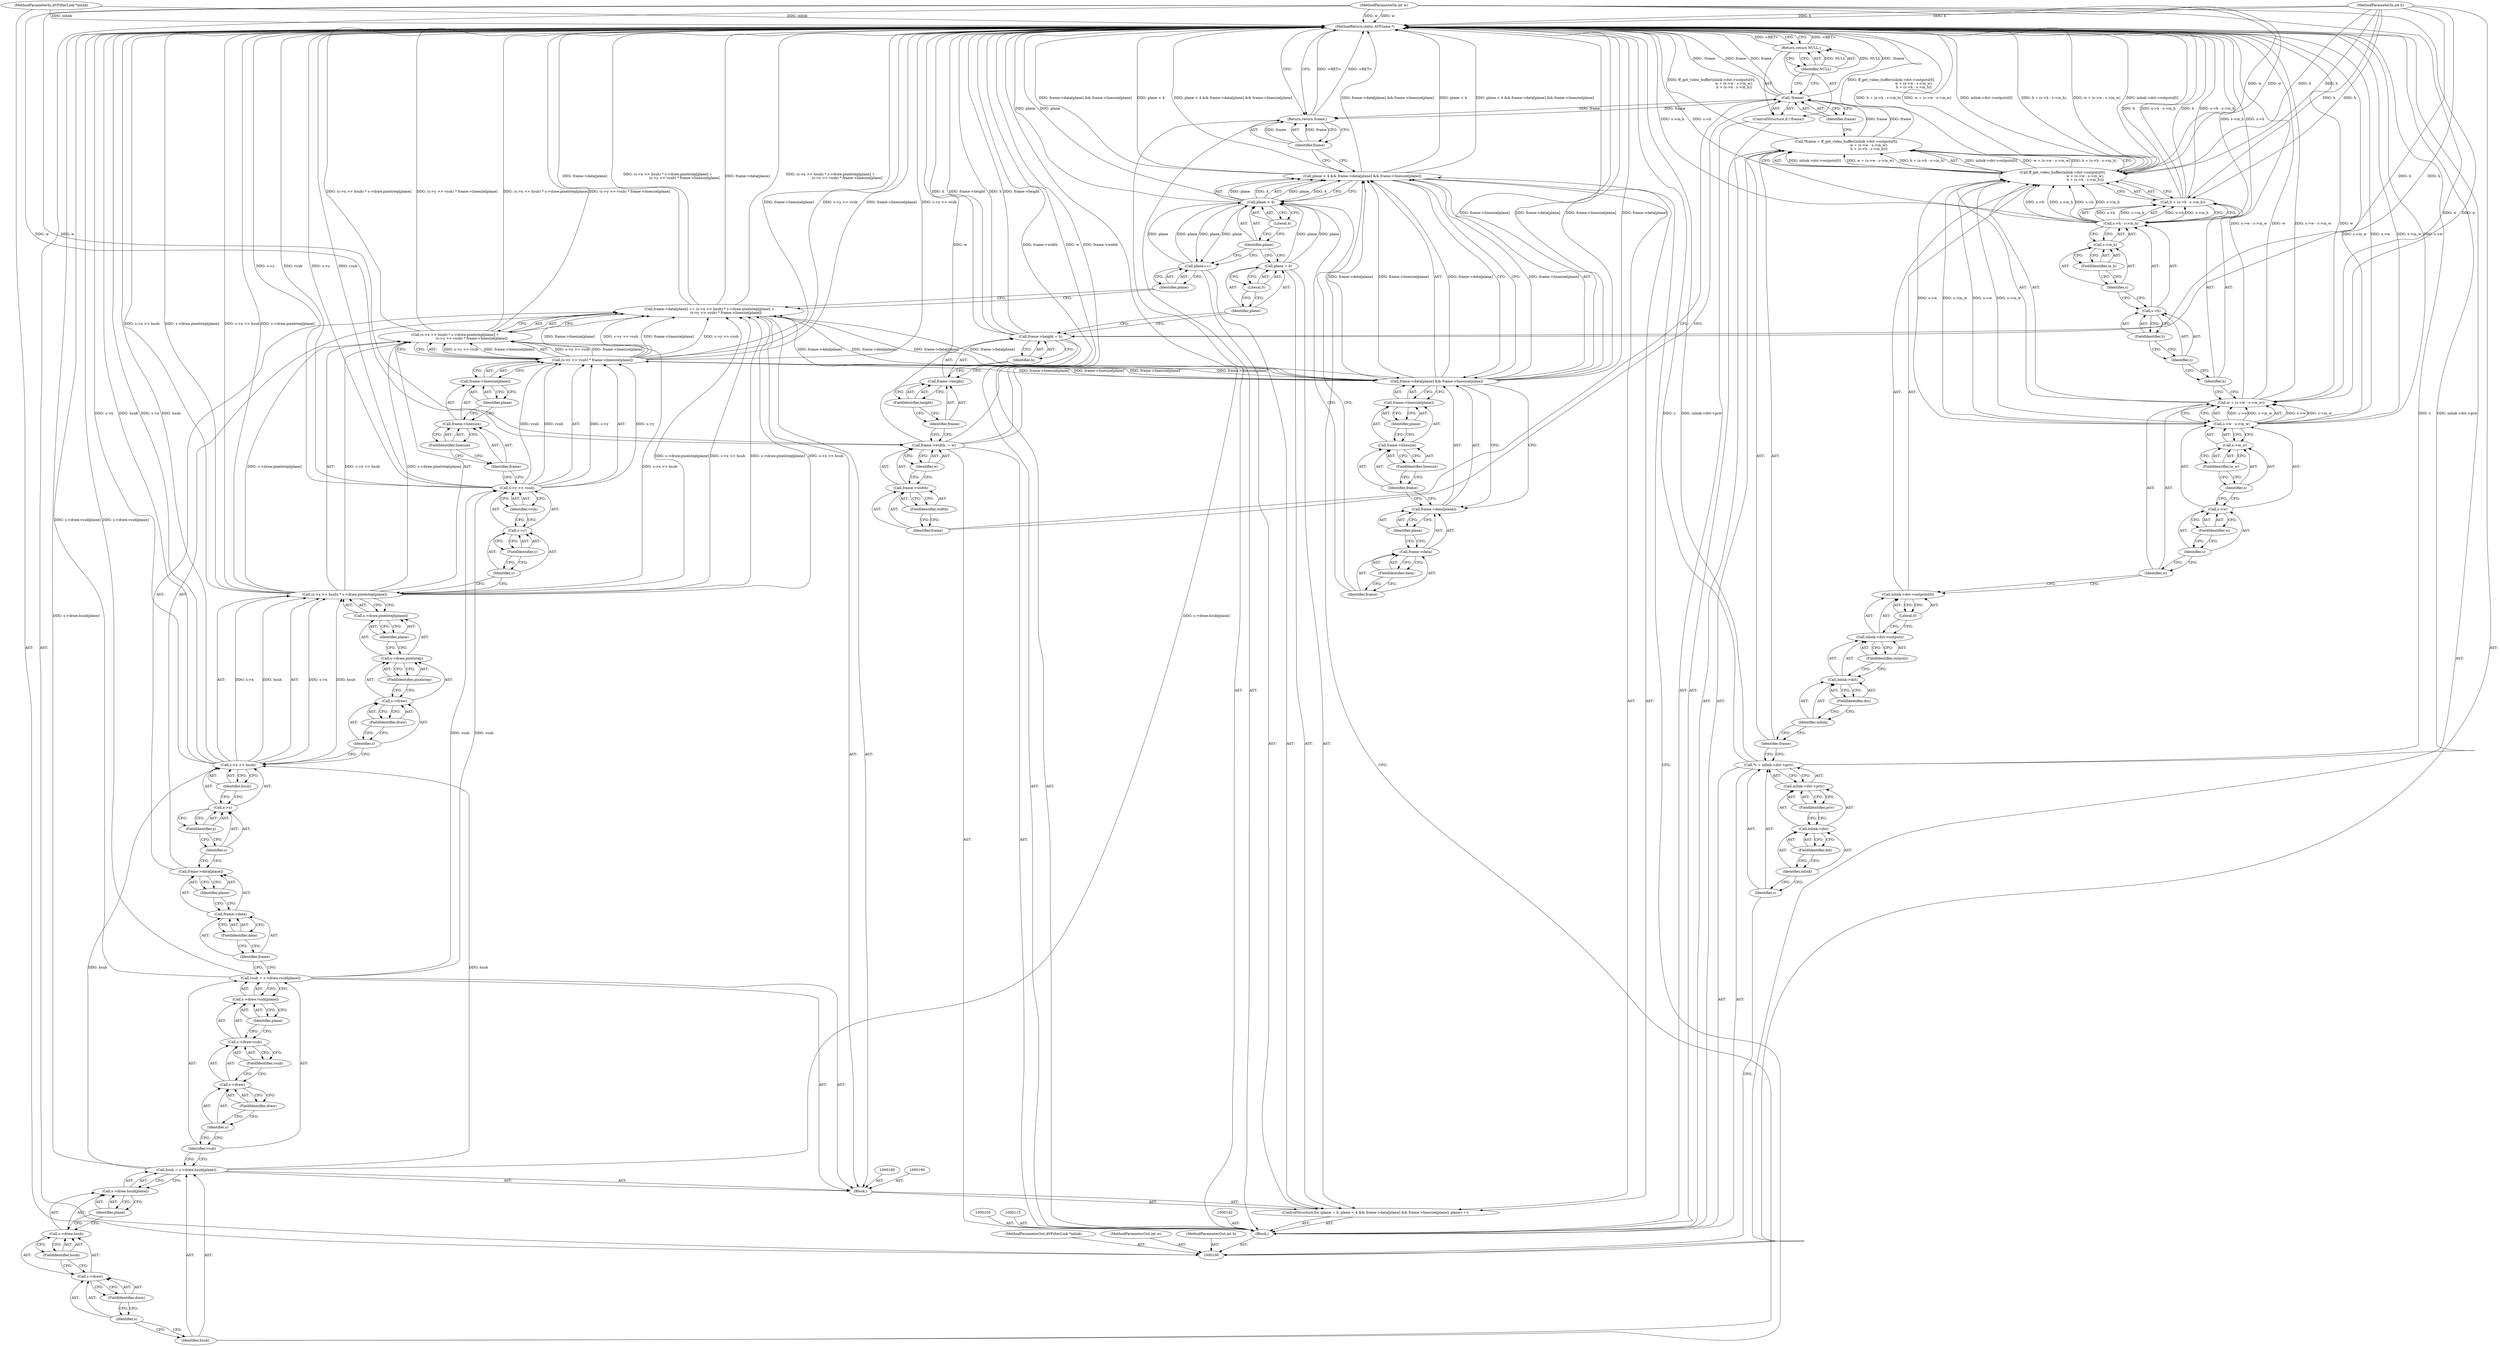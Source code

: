 digraph "0_FFmpeg_e43a0a232dbf6d3c161823c2e07c52e76227a1bc_8" {
"1000233" [label="(MethodReturn,static AVFrame *)"];
"1000101" [label="(MethodParameterIn,AVFilterLink *inlink)"];
"1000311" [label="(MethodParameterOut,AVFilterLink *inlink)"];
"1000102" [label="(MethodParameterIn,int w)"];
"1000312" [label="(MethodParameterOut,int w)"];
"1000103" [label="(MethodParameterIn,int h)"];
"1000313" [label="(MethodParameterOut,int h)"];
"1000143" [label="(ControlStructure,if (!frame))"];
"1000144" [label="(Call,!frame)"];
"1000145" [label="(Identifier,frame)"];
"1000147" [label="(Identifier,NULL)"];
"1000146" [label="(Return,return NULL;)"];
"1000151" [label="(FieldIdentifier,width)"];
"1000152" [label="(Identifier,w)"];
"1000148" [label="(Call,frame->width  = w)"];
"1000149" [label="(Call,frame->width)"];
"1000150" [label="(Identifier,frame)"];
"1000156" [label="(FieldIdentifier,height)"];
"1000157" [label="(Identifier,h)"];
"1000153" [label="(Call,frame->height = h)"];
"1000154" [label="(Call,frame->height)"];
"1000155" [label="(Identifier,frame)"];
"1000161" [label="(Literal,0)"];
"1000162" [label="(Call,plane < 4 && frame->data[plane] && frame->linesize[plane])"];
"1000163" [label="(Call,plane < 4)"];
"1000164" [label="(Identifier,plane)"];
"1000165" [label="(Literal,4)"];
"1000166" [label="(Call,frame->data[plane] && frame->linesize[plane])"];
"1000167" [label="(Call,frame->data[plane])"];
"1000168" [label="(Call,frame->data)"];
"1000169" [label="(Identifier,frame)"];
"1000158" [label="(ControlStructure,for (plane = 0; plane < 4 && frame->data[plane] && frame->linesize[plane]; plane++))"];
"1000170" [label="(FieldIdentifier,data)"];
"1000171" [label="(Identifier,plane)"];
"1000172" [label="(Call,frame->linesize[plane])"];
"1000173" [label="(Call,frame->linesize)"];
"1000174" [label="(Identifier,frame)"];
"1000175" [label="(FieldIdentifier,linesize)"];
"1000176" [label="(Identifier,plane)"];
"1000177" [label="(Call,plane++)"];
"1000178" [label="(Identifier,plane)"];
"1000159" [label="(Call,plane = 0)"];
"1000160" [label="(Identifier,plane)"];
"1000181" [label="(Call,hsub = s->draw.hsub[plane])"];
"1000182" [label="(Identifier,hsub)"];
"1000183" [label="(Call,s->draw.hsub[plane])"];
"1000184" [label="(Call,s->draw.hsub)"];
"1000185" [label="(Call,s->draw)"];
"1000186" [label="(Identifier,s)"];
"1000187" [label="(FieldIdentifier,draw)"];
"1000188" [label="(FieldIdentifier,hsub)"];
"1000189" [label="(Identifier,plane)"];
"1000191" [label="(Call,vsub = s->draw.vsub[plane])"];
"1000192" [label="(Identifier,vsub)"];
"1000193" [label="(Call,s->draw.vsub[plane])"];
"1000194" [label="(Call,s->draw.vsub)"];
"1000195" [label="(Call,s->draw)"];
"1000196" [label="(Identifier,s)"];
"1000197" [label="(FieldIdentifier,draw)"];
"1000198" [label="(FieldIdentifier,vsub)"];
"1000199" [label="(Identifier,plane)"];
"1000179" [label="(Block,)"];
"1000204" [label="(FieldIdentifier,data)"];
"1000205" [label="(Identifier,plane)"];
"1000206" [label="(Call,(s->x >> hsub) * s->draw.pixelstep[plane] +\n                              (s->y >> vsub) * frame->linesize[plane])"];
"1000207" [label="(Call,(s->x >> hsub) * s->draw.pixelstep[plane])"];
"1000208" [label="(Call,s->x >> hsub)"];
"1000209" [label="(Call,s->x)"];
"1000210" [label="(Identifier,s)"];
"1000211" [label="(FieldIdentifier,x)"];
"1000212" [label="(Identifier,hsub)"];
"1000213" [label="(Call,s->draw.pixelstep[plane])"];
"1000214" [label="(Call,s->draw.pixelstep)"];
"1000215" [label="(Call,s->draw)"];
"1000216" [label="(Identifier,s)"];
"1000217" [label="(FieldIdentifier,draw)"];
"1000218" [label="(FieldIdentifier,pixelstep)"];
"1000219" [label="(Identifier,plane)"];
"1000200" [label="(Call,frame->data[plane] += (s->x >> hsub) * s->draw.pixelstep[plane] +\n                              (s->y >> vsub) * frame->linesize[plane])"];
"1000201" [label="(Call,frame->data[plane])"];
"1000202" [label="(Call,frame->data)"];
"1000203" [label="(Identifier,frame)"];
"1000104" [label="(Block,)"];
"1000220" [label="(Call,(s->y >> vsub) * frame->linesize[plane])"];
"1000221" [label="(Call,s->y >> vsub)"];
"1000222" [label="(Call,s->y)"];
"1000223" [label="(Identifier,s)"];
"1000224" [label="(FieldIdentifier,y)"];
"1000225" [label="(Identifier,vsub)"];
"1000226" [label="(Call,frame->linesize[plane])"];
"1000227" [label="(Call,frame->linesize)"];
"1000228" [label="(Identifier,frame)"];
"1000229" [label="(FieldIdentifier,linesize)"];
"1000230" [label="(Identifier,plane)"];
"1000232" [label="(Identifier,frame)"];
"1000231" [label="(Return,return frame;)"];
"1000106" [label="(Call,*s = inlink->dst->priv)"];
"1000107" [label="(Identifier,s)"];
"1000108" [label="(Call,inlink->dst->priv)"];
"1000109" [label="(Call,inlink->dst)"];
"1000110" [label="(Identifier,inlink)"];
"1000111" [label="(FieldIdentifier,dst)"];
"1000112" [label="(FieldIdentifier,priv)"];
"1000114" [label="(Call,*frame = ff_get_video_buffer(inlink->dst->outputs[0],\n                                         w + (s->w - s->in_w),\n                                         h + (s->h - s->in_h)))"];
"1000115" [label="(Identifier,frame)"];
"1000116" [label="(Call,ff_get_video_buffer(inlink->dst->outputs[0],\n                                         w + (s->w - s->in_w),\n                                         h + (s->h - s->in_h)))"];
"1000117" [label="(Call,inlink->dst->outputs[0])"];
"1000118" [label="(Call,inlink->dst->outputs)"];
"1000119" [label="(Call,inlink->dst)"];
"1000120" [label="(Identifier,inlink)"];
"1000121" [label="(FieldIdentifier,dst)"];
"1000122" [label="(FieldIdentifier,outputs)"];
"1000123" [label="(Literal,0)"];
"1000124" [label="(Call,w + (s->w - s->in_w))"];
"1000125" [label="(Identifier,w)"];
"1000126" [label="(Call,s->w - s->in_w)"];
"1000127" [label="(Call,s->w)"];
"1000128" [label="(Identifier,s)"];
"1000129" [label="(FieldIdentifier,w)"];
"1000130" [label="(Call,s->in_w)"];
"1000131" [label="(Identifier,s)"];
"1000132" [label="(FieldIdentifier,in_w)"];
"1000133" [label="(Call,h + (s->h - s->in_h))"];
"1000134" [label="(Identifier,h)"];
"1000135" [label="(Call,s->h - s->in_h)"];
"1000136" [label="(Call,s->h)"];
"1000137" [label="(Identifier,s)"];
"1000138" [label="(FieldIdentifier,h)"];
"1000139" [label="(Call,s->in_h)"];
"1000140" [label="(Identifier,s)"];
"1000141" [label="(FieldIdentifier,in_h)"];
"1000233" -> "1000100"  [label="AST: "];
"1000233" -> "1000146"  [label="CFG: "];
"1000233" -> "1000231"  [label="CFG: "];
"1000106" -> "1000233"  [label="DDG: s"];
"1000106" -> "1000233"  [label="DDG: inlink->dst->priv"];
"1000220" -> "1000233"  [label="DDG: frame->linesize[plane]"];
"1000220" -> "1000233"  [label="DDG: s->y >> vsub"];
"1000116" -> "1000233"  [label="DDG: w + (s->w - s->in_w)"];
"1000116" -> "1000233"  [label="DDG: inlink->dst->outputs[0]"];
"1000116" -> "1000233"  [label="DDG: h + (s->h - s->in_h)"];
"1000126" -> "1000233"  [label="DDG: s->in_w"];
"1000126" -> "1000233"  [label="DDG: s->w"];
"1000163" -> "1000233"  [label="DDG: plane"];
"1000124" -> "1000233"  [label="DDG: s->w - s->in_w"];
"1000124" -> "1000233"  [label="DDG: w"];
"1000166" -> "1000233"  [label="DDG: frame->linesize[plane]"];
"1000166" -> "1000233"  [label="DDG: frame->data[plane]"];
"1000221" -> "1000233"  [label="DDG: vsub"];
"1000221" -> "1000233"  [label="DDG: s->y"];
"1000200" -> "1000233"  [label="DDG: frame->data[plane]"];
"1000200" -> "1000233"  [label="DDG: (s->x >> hsub) * s->draw.pixelstep[plane] +\n                              (s->y >> vsub) * frame->linesize[plane]"];
"1000208" -> "1000233"  [label="DDG: s->x"];
"1000208" -> "1000233"  [label="DDG: hsub"];
"1000153" -> "1000233"  [label="DDG: h"];
"1000153" -> "1000233"  [label="DDG: frame->height"];
"1000135" -> "1000233"  [label="DDG: s->in_h"];
"1000135" -> "1000233"  [label="DDG: s->h"];
"1000162" -> "1000233"  [label="DDG: frame->data[plane] && frame->linesize[plane]"];
"1000162" -> "1000233"  [label="DDG: plane < 4"];
"1000162" -> "1000233"  [label="DDG: plane < 4 && frame->data[plane] && frame->linesize[plane]"];
"1000148" -> "1000233"  [label="DDG: w"];
"1000148" -> "1000233"  [label="DDG: frame->width"];
"1000103" -> "1000233"  [label="DDG: h"];
"1000144" -> "1000233"  [label="DDG: !frame"];
"1000144" -> "1000233"  [label="DDG: frame"];
"1000133" -> "1000233"  [label="DDG: h"];
"1000133" -> "1000233"  [label="DDG: s->h - s->in_h"];
"1000207" -> "1000233"  [label="DDG: s->x >> hsub"];
"1000207" -> "1000233"  [label="DDG: s->draw.pixelstep[plane]"];
"1000206" -> "1000233"  [label="DDG: (s->x >> hsub) * s->draw.pixelstep[plane]"];
"1000206" -> "1000233"  [label="DDG: (s->y >> vsub) * frame->linesize[plane]"];
"1000102" -> "1000233"  [label="DDG: w"];
"1000191" -> "1000233"  [label="DDG: s->draw.vsub[plane]"];
"1000101" -> "1000233"  [label="DDG: inlink"];
"1000114" -> "1000233"  [label="DDG: ff_get_video_buffer(inlink->dst->outputs[0],\n                                         w + (s->w - s->in_w),\n                                         h + (s->h - s->in_h))"];
"1000181" -> "1000233"  [label="DDG: s->draw.hsub[plane]"];
"1000146" -> "1000233"  [label="DDG: <RET>"];
"1000231" -> "1000233"  [label="DDG: <RET>"];
"1000101" -> "1000100"  [label="AST: "];
"1000101" -> "1000233"  [label="DDG: inlink"];
"1000311" -> "1000100"  [label="AST: "];
"1000102" -> "1000100"  [label="AST: "];
"1000102" -> "1000233"  [label="DDG: w"];
"1000102" -> "1000116"  [label="DDG: w"];
"1000102" -> "1000124"  [label="DDG: w"];
"1000102" -> "1000148"  [label="DDG: w"];
"1000312" -> "1000100"  [label="AST: "];
"1000103" -> "1000100"  [label="AST: "];
"1000103" -> "1000233"  [label="DDG: h"];
"1000103" -> "1000116"  [label="DDG: h"];
"1000103" -> "1000133"  [label="DDG: h"];
"1000103" -> "1000153"  [label="DDG: h"];
"1000313" -> "1000100"  [label="AST: "];
"1000143" -> "1000104"  [label="AST: "];
"1000144" -> "1000143"  [label="AST: "];
"1000146" -> "1000143"  [label="AST: "];
"1000144" -> "1000143"  [label="AST: "];
"1000144" -> "1000145"  [label="CFG: "];
"1000145" -> "1000144"  [label="AST: "];
"1000147" -> "1000144"  [label="CFG: "];
"1000150" -> "1000144"  [label="CFG: "];
"1000144" -> "1000233"  [label="DDG: !frame"];
"1000144" -> "1000233"  [label="DDG: frame"];
"1000114" -> "1000144"  [label="DDG: frame"];
"1000144" -> "1000231"  [label="DDG: frame"];
"1000145" -> "1000144"  [label="AST: "];
"1000144" -> "1000145"  [label="CFG: "];
"1000147" -> "1000146"  [label="AST: "];
"1000147" -> "1000144"  [label="CFG: "];
"1000146" -> "1000147"  [label="CFG: "];
"1000147" -> "1000146"  [label="DDG: NULL"];
"1000146" -> "1000143"  [label="AST: "];
"1000146" -> "1000147"  [label="CFG: "];
"1000147" -> "1000146"  [label="AST: "];
"1000233" -> "1000146"  [label="CFG: "];
"1000146" -> "1000233"  [label="DDG: <RET>"];
"1000147" -> "1000146"  [label="DDG: NULL"];
"1000151" -> "1000149"  [label="AST: "];
"1000151" -> "1000150"  [label="CFG: "];
"1000149" -> "1000151"  [label="CFG: "];
"1000152" -> "1000148"  [label="AST: "];
"1000152" -> "1000149"  [label="CFG: "];
"1000148" -> "1000152"  [label="CFG: "];
"1000148" -> "1000104"  [label="AST: "];
"1000148" -> "1000152"  [label="CFG: "];
"1000149" -> "1000148"  [label="AST: "];
"1000152" -> "1000148"  [label="AST: "];
"1000155" -> "1000148"  [label="CFG: "];
"1000148" -> "1000233"  [label="DDG: w"];
"1000148" -> "1000233"  [label="DDG: frame->width"];
"1000102" -> "1000148"  [label="DDG: w"];
"1000149" -> "1000148"  [label="AST: "];
"1000149" -> "1000151"  [label="CFG: "];
"1000150" -> "1000149"  [label="AST: "];
"1000151" -> "1000149"  [label="AST: "];
"1000152" -> "1000149"  [label="CFG: "];
"1000150" -> "1000149"  [label="AST: "];
"1000150" -> "1000144"  [label="CFG: "];
"1000151" -> "1000150"  [label="CFG: "];
"1000156" -> "1000154"  [label="AST: "];
"1000156" -> "1000155"  [label="CFG: "];
"1000154" -> "1000156"  [label="CFG: "];
"1000157" -> "1000153"  [label="AST: "];
"1000157" -> "1000154"  [label="CFG: "];
"1000153" -> "1000157"  [label="CFG: "];
"1000153" -> "1000104"  [label="AST: "];
"1000153" -> "1000157"  [label="CFG: "];
"1000154" -> "1000153"  [label="AST: "];
"1000157" -> "1000153"  [label="AST: "];
"1000160" -> "1000153"  [label="CFG: "];
"1000153" -> "1000233"  [label="DDG: h"];
"1000153" -> "1000233"  [label="DDG: frame->height"];
"1000103" -> "1000153"  [label="DDG: h"];
"1000154" -> "1000153"  [label="AST: "];
"1000154" -> "1000156"  [label="CFG: "];
"1000155" -> "1000154"  [label="AST: "];
"1000156" -> "1000154"  [label="AST: "];
"1000157" -> "1000154"  [label="CFG: "];
"1000155" -> "1000154"  [label="AST: "];
"1000155" -> "1000148"  [label="CFG: "];
"1000156" -> "1000155"  [label="CFG: "];
"1000161" -> "1000159"  [label="AST: "];
"1000161" -> "1000160"  [label="CFG: "];
"1000159" -> "1000161"  [label="CFG: "];
"1000162" -> "1000158"  [label="AST: "];
"1000162" -> "1000163"  [label="CFG: "];
"1000162" -> "1000166"  [label="CFG: "];
"1000163" -> "1000162"  [label="AST: "];
"1000166" -> "1000162"  [label="AST: "];
"1000182" -> "1000162"  [label="CFG: "];
"1000232" -> "1000162"  [label="CFG: "];
"1000162" -> "1000233"  [label="DDG: frame->data[plane] && frame->linesize[plane]"];
"1000162" -> "1000233"  [label="DDG: plane < 4"];
"1000162" -> "1000233"  [label="DDG: plane < 4 && frame->data[plane] && frame->linesize[plane]"];
"1000163" -> "1000162"  [label="DDG: plane"];
"1000163" -> "1000162"  [label="DDG: 4"];
"1000166" -> "1000162"  [label="DDG: frame->data[plane]"];
"1000166" -> "1000162"  [label="DDG: frame->linesize[plane]"];
"1000163" -> "1000162"  [label="AST: "];
"1000163" -> "1000165"  [label="CFG: "];
"1000164" -> "1000163"  [label="AST: "];
"1000165" -> "1000163"  [label="AST: "];
"1000169" -> "1000163"  [label="CFG: "];
"1000162" -> "1000163"  [label="CFG: "];
"1000163" -> "1000233"  [label="DDG: plane"];
"1000163" -> "1000162"  [label="DDG: plane"];
"1000163" -> "1000162"  [label="DDG: 4"];
"1000177" -> "1000163"  [label="DDG: plane"];
"1000159" -> "1000163"  [label="DDG: plane"];
"1000163" -> "1000177"  [label="DDG: plane"];
"1000164" -> "1000163"  [label="AST: "];
"1000164" -> "1000159"  [label="CFG: "];
"1000164" -> "1000177"  [label="CFG: "];
"1000165" -> "1000164"  [label="CFG: "];
"1000165" -> "1000163"  [label="AST: "];
"1000165" -> "1000164"  [label="CFG: "];
"1000163" -> "1000165"  [label="CFG: "];
"1000166" -> "1000162"  [label="AST: "];
"1000166" -> "1000167"  [label="CFG: "];
"1000166" -> "1000172"  [label="CFG: "];
"1000167" -> "1000166"  [label="AST: "];
"1000172" -> "1000166"  [label="AST: "];
"1000162" -> "1000166"  [label="CFG: "];
"1000166" -> "1000233"  [label="DDG: frame->linesize[plane]"];
"1000166" -> "1000233"  [label="DDG: frame->data[plane]"];
"1000166" -> "1000162"  [label="DDG: frame->data[plane]"];
"1000166" -> "1000162"  [label="DDG: frame->linesize[plane]"];
"1000200" -> "1000166"  [label="DDG: frame->data[plane]"];
"1000220" -> "1000166"  [label="DDG: frame->linesize[plane]"];
"1000166" -> "1000200"  [label="DDG: frame->data[plane]"];
"1000166" -> "1000220"  [label="DDG: frame->linesize[plane]"];
"1000167" -> "1000166"  [label="AST: "];
"1000167" -> "1000171"  [label="CFG: "];
"1000168" -> "1000167"  [label="AST: "];
"1000171" -> "1000167"  [label="AST: "];
"1000174" -> "1000167"  [label="CFG: "];
"1000166" -> "1000167"  [label="CFG: "];
"1000168" -> "1000167"  [label="AST: "];
"1000168" -> "1000170"  [label="CFG: "];
"1000169" -> "1000168"  [label="AST: "];
"1000170" -> "1000168"  [label="AST: "];
"1000171" -> "1000168"  [label="CFG: "];
"1000169" -> "1000168"  [label="AST: "];
"1000169" -> "1000163"  [label="CFG: "];
"1000170" -> "1000169"  [label="CFG: "];
"1000158" -> "1000104"  [label="AST: "];
"1000159" -> "1000158"  [label="AST: "];
"1000162" -> "1000158"  [label="AST: "];
"1000177" -> "1000158"  [label="AST: "];
"1000179" -> "1000158"  [label="AST: "];
"1000170" -> "1000168"  [label="AST: "];
"1000170" -> "1000169"  [label="CFG: "];
"1000168" -> "1000170"  [label="CFG: "];
"1000171" -> "1000167"  [label="AST: "];
"1000171" -> "1000168"  [label="CFG: "];
"1000167" -> "1000171"  [label="CFG: "];
"1000172" -> "1000166"  [label="AST: "];
"1000172" -> "1000176"  [label="CFG: "];
"1000173" -> "1000172"  [label="AST: "];
"1000176" -> "1000172"  [label="AST: "];
"1000166" -> "1000172"  [label="CFG: "];
"1000173" -> "1000172"  [label="AST: "];
"1000173" -> "1000175"  [label="CFG: "];
"1000174" -> "1000173"  [label="AST: "];
"1000175" -> "1000173"  [label="AST: "];
"1000176" -> "1000173"  [label="CFG: "];
"1000174" -> "1000173"  [label="AST: "];
"1000174" -> "1000167"  [label="CFG: "];
"1000175" -> "1000174"  [label="CFG: "];
"1000175" -> "1000173"  [label="AST: "];
"1000175" -> "1000174"  [label="CFG: "];
"1000173" -> "1000175"  [label="CFG: "];
"1000176" -> "1000172"  [label="AST: "];
"1000176" -> "1000173"  [label="CFG: "];
"1000172" -> "1000176"  [label="CFG: "];
"1000177" -> "1000158"  [label="AST: "];
"1000177" -> "1000178"  [label="CFG: "];
"1000178" -> "1000177"  [label="AST: "];
"1000164" -> "1000177"  [label="CFG: "];
"1000177" -> "1000163"  [label="DDG: plane"];
"1000163" -> "1000177"  [label="DDG: plane"];
"1000178" -> "1000177"  [label="AST: "];
"1000178" -> "1000200"  [label="CFG: "];
"1000177" -> "1000178"  [label="CFG: "];
"1000159" -> "1000158"  [label="AST: "];
"1000159" -> "1000161"  [label="CFG: "];
"1000160" -> "1000159"  [label="AST: "];
"1000161" -> "1000159"  [label="AST: "];
"1000164" -> "1000159"  [label="CFG: "];
"1000159" -> "1000163"  [label="DDG: plane"];
"1000160" -> "1000159"  [label="AST: "];
"1000160" -> "1000153"  [label="CFG: "];
"1000161" -> "1000160"  [label="CFG: "];
"1000181" -> "1000179"  [label="AST: "];
"1000181" -> "1000183"  [label="CFG: "];
"1000182" -> "1000181"  [label="AST: "];
"1000183" -> "1000181"  [label="AST: "];
"1000192" -> "1000181"  [label="CFG: "];
"1000181" -> "1000233"  [label="DDG: s->draw.hsub[plane]"];
"1000181" -> "1000208"  [label="DDG: hsub"];
"1000182" -> "1000181"  [label="AST: "];
"1000182" -> "1000162"  [label="CFG: "];
"1000186" -> "1000182"  [label="CFG: "];
"1000183" -> "1000181"  [label="AST: "];
"1000183" -> "1000189"  [label="CFG: "];
"1000184" -> "1000183"  [label="AST: "];
"1000189" -> "1000183"  [label="AST: "];
"1000181" -> "1000183"  [label="CFG: "];
"1000184" -> "1000183"  [label="AST: "];
"1000184" -> "1000188"  [label="CFG: "];
"1000185" -> "1000184"  [label="AST: "];
"1000188" -> "1000184"  [label="AST: "];
"1000189" -> "1000184"  [label="CFG: "];
"1000185" -> "1000184"  [label="AST: "];
"1000185" -> "1000187"  [label="CFG: "];
"1000186" -> "1000185"  [label="AST: "];
"1000187" -> "1000185"  [label="AST: "];
"1000188" -> "1000185"  [label="CFG: "];
"1000186" -> "1000185"  [label="AST: "];
"1000186" -> "1000182"  [label="CFG: "];
"1000187" -> "1000186"  [label="CFG: "];
"1000187" -> "1000185"  [label="AST: "];
"1000187" -> "1000186"  [label="CFG: "];
"1000185" -> "1000187"  [label="CFG: "];
"1000188" -> "1000184"  [label="AST: "];
"1000188" -> "1000185"  [label="CFG: "];
"1000184" -> "1000188"  [label="CFG: "];
"1000189" -> "1000183"  [label="AST: "];
"1000189" -> "1000184"  [label="CFG: "];
"1000183" -> "1000189"  [label="CFG: "];
"1000191" -> "1000179"  [label="AST: "];
"1000191" -> "1000193"  [label="CFG: "];
"1000192" -> "1000191"  [label="AST: "];
"1000193" -> "1000191"  [label="AST: "];
"1000203" -> "1000191"  [label="CFG: "];
"1000191" -> "1000233"  [label="DDG: s->draw.vsub[plane]"];
"1000191" -> "1000221"  [label="DDG: vsub"];
"1000192" -> "1000191"  [label="AST: "];
"1000192" -> "1000181"  [label="CFG: "];
"1000196" -> "1000192"  [label="CFG: "];
"1000193" -> "1000191"  [label="AST: "];
"1000193" -> "1000199"  [label="CFG: "];
"1000194" -> "1000193"  [label="AST: "];
"1000199" -> "1000193"  [label="AST: "];
"1000191" -> "1000193"  [label="CFG: "];
"1000194" -> "1000193"  [label="AST: "];
"1000194" -> "1000198"  [label="CFG: "];
"1000195" -> "1000194"  [label="AST: "];
"1000198" -> "1000194"  [label="AST: "];
"1000199" -> "1000194"  [label="CFG: "];
"1000195" -> "1000194"  [label="AST: "];
"1000195" -> "1000197"  [label="CFG: "];
"1000196" -> "1000195"  [label="AST: "];
"1000197" -> "1000195"  [label="AST: "];
"1000198" -> "1000195"  [label="CFG: "];
"1000196" -> "1000195"  [label="AST: "];
"1000196" -> "1000192"  [label="CFG: "];
"1000197" -> "1000196"  [label="CFG: "];
"1000197" -> "1000195"  [label="AST: "];
"1000197" -> "1000196"  [label="CFG: "];
"1000195" -> "1000197"  [label="CFG: "];
"1000198" -> "1000194"  [label="AST: "];
"1000198" -> "1000195"  [label="CFG: "];
"1000194" -> "1000198"  [label="CFG: "];
"1000199" -> "1000193"  [label="AST: "];
"1000199" -> "1000194"  [label="CFG: "];
"1000193" -> "1000199"  [label="CFG: "];
"1000179" -> "1000158"  [label="AST: "];
"1000180" -> "1000179"  [label="AST: "];
"1000181" -> "1000179"  [label="AST: "];
"1000190" -> "1000179"  [label="AST: "];
"1000191" -> "1000179"  [label="AST: "];
"1000200" -> "1000179"  [label="AST: "];
"1000204" -> "1000202"  [label="AST: "];
"1000204" -> "1000203"  [label="CFG: "];
"1000202" -> "1000204"  [label="CFG: "];
"1000205" -> "1000201"  [label="AST: "];
"1000205" -> "1000202"  [label="CFG: "];
"1000201" -> "1000205"  [label="CFG: "];
"1000206" -> "1000200"  [label="AST: "];
"1000206" -> "1000220"  [label="CFG: "];
"1000207" -> "1000206"  [label="AST: "];
"1000220" -> "1000206"  [label="AST: "];
"1000200" -> "1000206"  [label="CFG: "];
"1000206" -> "1000233"  [label="DDG: (s->x >> hsub) * s->draw.pixelstep[plane]"];
"1000206" -> "1000233"  [label="DDG: (s->y >> vsub) * frame->linesize[plane]"];
"1000207" -> "1000206"  [label="DDG: s->x >> hsub"];
"1000207" -> "1000206"  [label="DDG: s->draw.pixelstep[plane]"];
"1000220" -> "1000206"  [label="DDG: s->y >> vsub"];
"1000220" -> "1000206"  [label="DDG: frame->linesize[plane]"];
"1000207" -> "1000206"  [label="AST: "];
"1000207" -> "1000213"  [label="CFG: "];
"1000208" -> "1000207"  [label="AST: "];
"1000213" -> "1000207"  [label="AST: "];
"1000223" -> "1000207"  [label="CFG: "];
"1000207" -> "1000233"  [label="DDG: s->x >> hsub"];
"1000207" -> "1000233"  [label="DDG: s->draw.pixelstep[plane]"];
"1000207" -> "1000200"  [label="DDG: s->x >> hsub"];
"1000207" -> "1000200"  [label="DDG: s->draw.pixelstep[plane]"];
"1000207" -> "1000206"  [label="DDG: s->x >> hsub"];
"1000207" -> "1000206"  [label="DDG: s->draw.pixelstep[plane]"];
"1000208" -> "1000207"  [label="DDG: s->x"];
"1000208" -> "1000207"  [label="DDG: hsub"];
"1000208" -> "1000207"  [label="AST: "];
"1000208" -> "1000212"  [label="CFG: "];
"1000209" -> "1000208"  [label="AST: "];
"1000212" -> "1000208"  [label="AST: "];
"1000216" -> "1000208"  [label="CFG: "];
"1000208" -> "1000233"  [label="DDG: s->x"];
"1000208" -> "1000233"  [label="DDG: hsub"];
"1000208" -> "1000207"  [label="DDG: s->x"];
"1000208" -> "1000207"  [label="DDG: hsub"];
"1000181" -> "1000208"  [label="DDG: hsub"];
"1000209" -> "1000208"  [label="AST: "];
"1000209" -> "1000211"  [label="CFG: "];
"1000210" -> "1000209"  [label="AST: "];
"1000211" -> "1000209"  [label="AST: "];
"1000212" -> "1000209"  [label="CFG: "];
"1000210" -> "1000209"  [label="AST: "];
"1000210" -> "1000201"  [label="CFG: "];
"1000211" -> "1000210"  [label="CFG: "];
"1000211" -> "1000209"  [label="AST: "];
"1000211" -> "1000210"  [label="CFG: "];
"1000209" -> "1000211"  [label="CFG: "];
"1000212" -> "1000208"  [label="AST: "];
"1000212" -> "1000209"  [label="CFG: "];
"1000208" -> "1000212"  [label="CFG: "];
"1000213" -> "1000207"  [label="AST: "];
"1000213" -> "1000219"  [label="CFG: "];
"1000214" -> "1000213"  [label="AST: "];
"1000219" -> "1000213"  [label="AST: "];
"1000207" -> "1000213"  [label="CFG: "];
"1000214" -> "1000213"  [label="AST: "];
"1000214" -> "1000218"  [label="CFG: "];
"1000215" -> "1000214"  [label="AST: "];
"1000218" -> "1000214"  [label="AST: "];
"1000219" -> "1000214"  [label="CFG: "];
"1000215" -> "1000214"  [label="AST: "];
"1000215" -> "1000217"  [label="CFG: "];
"1000216" -> "1000215"  [label="AST: "];
"1000217" -> "1000215"  [label="AST: "];
"1000218" -> "1000215"  [label="CFG: "];
"1000216" -> "1000215"  [label="AST: "];
"1000216" -> "1000208"  [label="CFG: "];
"1000217" -> "1000216"  [label="CFG: "];
"1000217" -> "1000215"  [label="AST: "];
"1000217" -> "1000216"  [label="CFG: "];
"1000215" -> "1000217"  [label="CFG: "];
"1000218" -> "1000214"  [label="AST: "];
"1000218" -> "1000215"  [label="CFG: "];
"1000214" -> "1000218"  [label="CFG: "];
"1000219" -> "1000213"  [label="AST: "];
"1000219" -> "1000214"  [label="CFG: "];
"1000213" -> "1000219"  [label="CFG: "];
"1000200" -> "1000179"  [label="AST: "];
"1000200" -> "1000206"  [label="CFG: "];
"1000201" -> "1000200"  [label="AST: "];
"1000206" -> "1000200"  [label="AST: "];
"1000178" -> "1000200"  [label="CFG: "];
"1000200" -> "1000233"  [label="DDG: frame->data[plane]"];
"1000200" -> "1000233"  [label="DDG: (s->x >> hsub) * s->draw.pixelstep[plane] +\n                              (s->y >> vsub) * frame->linesize[plane]"];
"1000200" -> "1000166"  [label="DDG: frame->data[plane]"];
"1000207" -> "1000200"  [label="DDG: s->x >> hsub"];
"1000207" -> "1000200"  [label="DDG: s->draw.pixelstep[plane]"];
"1000220" -> "1000200"  [label="DDG: s->y >> vsub"];
"1000220" -> "1000200"  [label="DDG: frame->linesize[plane]"];
"1000166" -> "1000200"  [label="DDG: frame->data[plane]"];
"1000201" -> "1000200"  [label="AST: "];
"1000201" -> "1000205"  [label="CFG: "];
"1000202" -> "1000201"  [label="AST: "];
"1000205" -> "1000201"  [label="AST: "];
"1000210" -> "1000201"  [label="CFG: "];
"1000202" -> "1000201"  [label="AST: "];
"1000202" -> "1000204"  [label="CFG: "];
"1000203" -> "1000202"  [label="AST: "];
"1000204" -> "1000202"  [label="AST: "];
"1000205" -> "1000202"  [label="CFG: "];
"1000203" -> "1000202"  [label="AST: "];
"1000203" -> "1000191"  [label="CFG: "];
"1000204" -> "1000203"  [label="CFG: "];
"1000104" -> "1000100"  [label="AST: "];
"1000105" -> "1000104"  [label="AST: "];
"1000106" -> "1000104"  [label="AST: "];
"1000113" -> "1000104"  [label="AST: "];
"1000114" -> "1000104"  [label="AST: "];
"1000142" -> "1000104"  [label="AST: "];
"1000143" -> "1000104"  [label="AST: "];
"1000148" -> "1000104"  [label="AST: "];
"1000153" -> "1000104"  [label="AST: "];
"1000158" -> "1000104"  [label="AST: "];
"1000231" -> "1000104"  [label="AST: "];
"1000220" -> "1000206"  [label="AST: "];
"1000220" -> "1000226"  [label="CFG: "];
"1000221" -> "1000220"  [label="AST: "];
"1000226" -> "1000220"  [label="AST: "];
"1000206" -> "1000220"  [label="CFG: "];
"1000220" -> "1000233"  [label="DDG: frame->linesize[plane]"];
"1000220" -> "1000233"  [label="DDG: s->y >> vsub"];
"1000220" -> "1000166"  [label="DDG: frame->linesize[plane]"];
"1000220" -> "1000200"  [label="DDG: s->y >> vsub"];
"1000220" -> "1000200"  [label="DDG: frame->linesize[plane]"];
"1000220" -> "1000206"  [label="DDG: s->y >> vsub"];
"1000220" -> "1000206"  [label="DDG: frame->linesize[plane]"];
"1000221" -> "1000220"  [label="DDG: s->y"];
"1000221" -> "1000220"  [label="DDG: vsub"];
"1000166" -> "1000220"  [label="DDG: frame->linesize[plane]"];
"1000221" -> "1000220"  [label="AST: "];
"1000221" -> "1000225"  [label="CFG: "];
"1000222" -> "1000221"  [label="AST: "];
"1000225" -> "1000221"  [label="AST: "];
"1000228" -> "1000221"  [label="CFG: "];
"1000221" -> "1000233"  [label="DDG: vsub"];
"1000221" -> "1000233"  [label="DDG: s->y"];
"1000221" -> "1000220"  [label="DDG: s->y"];
"1000221" -> "1000220"  [label="DDG: vsub"];
"1000191" -> "1000221"  [label="DDG: vsub"];
"1000222" -> "1000221"  [label="AST: "];
"1000222" -> "1000224"  [label="CFG: "];
"1000223" -> "1000222"  [label="AST: "];
"1000224" -> "1000222"  [label="AST: "];
"1000225" -> "1000222"  [label="CFG: "];
"1000223" -> "1000222"  [label="AST: "];
"1000223" -> "1000207"  [label="CFG: "];
"1000224" -> "1000223"  [label="CFG: "];
"1000224" -> "1000222"  [label="AST: "];
"1000224" -> "1000223"  [label="CFG: "];
"1000222" -> "1000224"  [label="CFG: "];
"1000225" -> "1000221"  [label="AST: "];
"1000225" -> "1000222"  [label="CFG: "];
"1000221" -> "1000225"  [label="CFG: "];
"1000226" -> "1000220"  [label="AST: "];
"1000226" -> "1000230"  [label="CFG: "];
"1000227" -> "1000226"  [label="AST: "];
"1000230" -> "1000226"  [label="AST: "];
"1000220" -> "1000226"  [label="CFG: "];
"1000227" -> "1000226"  [label="AST: "];
"1000227" -> "1000229"  [label="CFG: "];
"1000228" -> "1000227"  [label="AST: "];
"1000229" -> "1000227"  [label="AST: "];
"1000230" -> "1000227"  [label="CFG: "];
"1000228" -> "1000227"  [label="AST: "];
"1000228" -> "1000221"  [label="CFG: "];
"1000229" -> "1000228"  [label="CFG: "];
"1000229" -> "1000227"  [label="AST: "];
"1000229" -> "1000228"  [label="CFG: "];
"1000227" -> "1000229"  [label="CFG: "];
"1000230" -> "1000226"  [label="AST: "];
"1000230" -> "1000227"  [label="CFG: "];
"1000226" -> "1000230"  [label="CFG: "];
"1000232" -> "1000231"  [label="AST: "];
"1000232" -> "1000162"  [label="CFG: "];
"1000231" -> "1000232"  [label="CFG: "];
"1000232" -> "1000231"  [label="DDG: frame"];
"1000231" -> "1000104"  [label="AST: "];
"1000231" -> "1000232"  [label="CFG: "];
"1000232" -> "1000231"  [label="AST: "];
"1000233" -> "1000231"  [label="CFG: "];
"1000231" -> "1000233"  [label="DDG: <RET>"];
"1000232" -> "1000231"  [label="DDG: frame"];
"1000144" -> "1000231"  [label="DDG: frame"];
"1000106" -> "1000104"  [label="AST: "];
"1000106" -> "1000108"  [label="CFG: "];
"1000107" -> "1000106"  [label="AST: "];
"1000108" -> "1000106"  [label="AST: "];
"1000115" -> "1000106"  [label="CFG: "];
"1000106" -> "1000233"  [label="DDG: s"];
"1000106" -> "1000233"  [label="DDG: inlink->dst->priv"];
"1000107" -> "1000106"  [label="AST: "];
"1000107" -> "1000100"  [label="CFG: "];
"1000110" -> "1000107"  [label="CFG: "];
"1000108" -> "1000106"  [label="AST: "];
"1000108" -> "1000112"  [label="CFG: "];
"1000109" -> "1000108"  [label="AST: "];
"1000112" -> "1000108"  [label="AST: "];
"1000106" -> "1000108"  [label="CFG: "];
"1000109" -> "1000108"  [label="AST: "];
"1000109" -> "1000111"  [label="CFG: "];
"1000110" -> "1000109"  [label="AST: "];
"1000111" -> "1000109"  [label="AST: "];
"1000112" -> "1000109"  [label="CFG: "];
"1000110" -> "1000109"  [label="AST: "];
"1000110" -> "1000107"  [label="CFG: "];
"1000111" -> "1000110"  [label="CFG: "];
"1000111" -> "1000109"  [label="AST: "];
"1000111" -> "1000110"  [label="CFG: "];
"1000109" -> "1000111"  [label="CFG: "];
"1000112" -> "1000108"  [label="AST: "];
"1000112" -> "1000109"  [label="CFG: "];
"1000108" -> "1000112"  [label="CFG: "];
"1000114" -> "1000104"  [label="AST: "];
"1000114" -> "1000116"  [label="CFG: "];
"1000115" -> "1000114"  [label="AST: "];
"1000116" -> "1000114"  [label="AST: "];
"1000145" -> "1000114"  [label="CFG: "];
"1000114" -> "1000233"  [label="DDG: ff_get_video_buffer(inlink->dst->outputs[0],\n                                         w + (s->w - s->in_w),\n                                         h + (s->h - s->in_h))"];
"1000116" -> "1000114"  [label="DDG: inlink->dst->outputs[0]"];
"1000116" -> "1000114"  [label="DDG: w + (s->w - s->in_w)"];
"1000116" -> "1000114"  [label="DDG: h + (s->h - s->in_h)"];
"1000114" -> "1000144"  [label="DDG: frame"];
"1000115" -> "1000114"  [label="AST: "];
"1000115" -> "1000106"  [label="CFG: "];
"1000120" -> "1000115"  [label="CFG: "];
"1000116" -> "1000114"  [label="AST: "];
"1000116" -> "1000133"  [label="CFG: "];
"1000117" -> "1000116"  [label="AST: "];
"1000124" -> "1000116"  [label="AST: "];
"1000133" -> "1000116"  [label="AST: "];
"1000114" -> "1000116"  [label="CFG: "];
"1000116" -> "1000233"  [label="DDG: w + (s->w - s->in_w)"];
"1000116" -> "1000233"  [label="DDG: inlink->dst->outputs[0]"];
"1000116" -> "1000233"  [label="DDG: h + (s->h - s->in_h)"];
"1000116" -> "1000114"  [label="DDG: inlink->dst->outputs[0]"];
"1000116" -> "1000114"  [label="DDG: w + (s->w - s->in_w)"];
"1000116" -> "1000114"  [label="DDG: h + (s->h - s->in_h)"];
"1000102" -> "1000116"  [label="DDG: w"];
"1000126" -> "1000116"  [label="DDG: s->w"];
"1000126" -> "1000116"  [label="DDG: s->in_w"];
"1000103" -> "1000116"  [label="DDG: h"];
"1000135" -> "1000116"  [label="DDG: s->h"];
"1000135" -> "1000116"  [label="DDG: s->in_h"];
"1000117" -> "1000116"  [label="AST: "];
"1000117" -> "1000123"  [label="CFG: "];
"1000118" -> "1000117"  [label="AST: "];
"1000123" -> "1000117"  [label="AST: "];
"1000125" -> "1000117"  [label="CFG: "];
"1000118" -> "1000117"  [label="AST: "];
"1000118" -> "1000122"  [label="CFG: "];
"1000119" -> "1000118"  [label="AST: "];
"1000122" -> "1000118"  [label="AST: "];
"1000123" -> "1000118"  [label="CFG: "];
"1000119" -> "1000118"  [label="AST: "];
"1000119" -> "1000121"  [label="CFG: "];
"1000120" -> "1000119"  [label="AST: "];
"1000121" -> "1000119"  [label="AST: "];
"1000122" -> "1000119"  [label="CFG: "];
"1000120" -> "1000119"  [label="AST: "];
"1000120" -> "1000115"  [label="CFG: "];
"1000121" -> "1000120"  [label="CFG: "];
"1000121" -> "1000119"  [label="AST: "];
"1000121" -> "1000120"  [label="CFG: "];
"1000119" -> "1000121"  [label="CFG: "];
"1000122" -> "1000118"  [label="AST: "];
"1000122" -> "1000119"  [label="CFG: "];
"1000118" -> "1000122"  [label="CFG: "];
"1000123" -> "1000117"  [label="AST: "];
"1000123" -> "1000118"  [label="CFG: "];
"1000117" -> "1000123"  [label="CFG: "];
"1000124" -> "1000116"  [label="AST: "];
"1000124" -> "1000126"  [label="CFG: "];
"1000125" -> "1000124"  [label="AST: "];
"1000126" -> "1000124"  [label="AST: "];
"1000134" -> "1000124"  [label="CFG: "];
"1000124" -> "1000233"  [label="DDG: s->w - s->in_w"];
"1000124" -> "1000233"  [label="DDG: w"];
"1000102" -> "1000124"  [label="DDG: w"];
"1000126" -> "1000124"  [label="DDG: s->w"];
"1000126" -> "1000124"  [label="DDG: s->in_w"];
"1000125" -> "1000124"  [label="AST: "];
"1000125" -> "1000117"  [label="CFG: "];
"1000128" -> "1000125"  [label="CFG: "];
"1000126" -> "1000124"  [label="AST: "];
"1000126" -> "1000130"  [label="CFG: "];
"1000127" -> "1000126"  [label="AST: "];
"1000130" -> "1000126"  [label="AST: "];
"1000124" -> "1000126"  [label="CFG: "];
"1000126" -> "1000233"  [label="DDG: s->in_w"];
"1000126" -> "1000233"  [label="DDG: s->w"];
"1000126" -> "1000116"  [label="DDG: s->w"];
"1000126" -> "1000116"  [label="DDG: s->in_w"];
"1000126" -> "1000124"  [label="DDG: s->w"];
"1000126" -> "1000124"  [label="DDG: s->in_w"];
"1000127" -> "1000126"  [label="AST: "];
"1000127" -> "1000129"  [label="CFG: "];
"1000128" -> "1000127"  [label="AST: "];
"1000129" -> "1000127"  [label="AST: "];
"1000131" -> "1000127"  [label="CFG: "];
"1000128" -> "1000127"  [label="AST: "];
"1000128" -> "1000125"  [label="CFG: "];
"1000129" -> "1000128"  [label="CFG: "];
"1000129" -> "1000127"  [label="AST: "];
"1000129" -> "1000128"  [label="CFG: "];
"1000127" -> "1000129"  [label="CFG: "];
"1000130" -> "1000126"  [label="AST: "];
"1000130" -> "1000132"  [label="CFG: "];
"1000131" -> "1000130"  [label="AST: "];
"1000132" -> "1000130"  [label="AST: "];
"1000126" -> "1000130"  [label="CFG: "];
"1000131" -> "1000130"  [label="AST: "];
"1000131" -> "1000127"  [label="CFG: "];
"1000132" -> "1000131"  [label="CFG: "];
"1000132" -> "1000130"  [label="AST: "];
"1000132" -> "1000131"  [label="CFG: "];
"1000130" -> "1000132"  [label="CFG: "];
"1000133" -> "1000116"  [label="AST: "];
"1000133" -> "1000135"  [label="CFG: "];
"1000134" -> "1000133"  [label="AST: "];
"1000135" -> "1000133"  [label="AST: "];
"1000116" -> "1000133"  [label="CFG: "];
"1000133" -> "1000233"  [label="DDG: h"];
"1000133" -> "1000233"  [label="DDG: s->h - s->in_h"];
"1000103" -> "1000133"  [label="DDG: h"];
"1000135" -> "1000133"  [label="DDG: s->h"];
"1000135" -> "1000133"  [label="DDG: s->in_h"];
"1000134" -> "1000133"  [label="AST: "];
"1000134" -> "1000124"  [label="CFG: "];
"1000137" -> "1000134"  [label="CFG: "];
"1000135" -> "1000133"  [label="AST: "];
"1000135" -> "1000139"  [label="CFG: "];
"1000136" -> "1000135"  [label="AST: "];
"1000139" -> "1000135"  [label="AST: "];
"1000133" -> "1000135"  [label="CFG: "];
"1000135" -> "1000233"  [label="DDG: s->in_h"];
"1000135" -> "1000233"  [label="DDG: s->h"];
"1000135" -> "1000116"  [label="DDG: s->h"];
"1000135" -> "1000116"  [label="DDG: s->in_h"];
"1000135" -> "1000133"  [label="DDG: s->h"];
"1000135" -> "1000133"  [label="DDG: s->in_h"];
"1000136" -> "1000135"  [label="AST: "];
"1000136" -> "1000138"  [label="CFG: "];
"1000137" -> "1000136"  [label="AST: "];
"1000138" -> "1000136"  [label="AST: "];
"1000140" -> "1000136"  [label="CFG: "];
"1000137" -> "1000136"  [label="AST: "];
"1000137" -> "1000134"  [label="CFG: "];
"1000138" -> "1000137"  [label="CFG: "];
"1000138" -> "1000136"  [label="AST: "];
"1000138" -> "1000137"  [label="CFG: "];
"1000136" -> "1000138"  [label="CFG: "];
"1000139" -> "1000135"  [label="AST: "];
"1000139" -> "1000141"  [label="CFG: "];
"1000140" -> "1000139"  [label="AST: "];
"1000141" -> "1000139"  [label="AST: "];
"1000135" -> "1000139"  [label="CFG: "];
"1000140" -> "1000139"  [label="AST: "];
"1000140" -> "1000136"  [label="CFG: "];
"1000141" -> "1000140"  [label="CFG: "];
"1000141" -> "1000139"  [label="AST: "];
"1000141" -> "1000140"  [label="CFG: "];
"1000139" -> "1000141"  [label="CFG: "];
}
